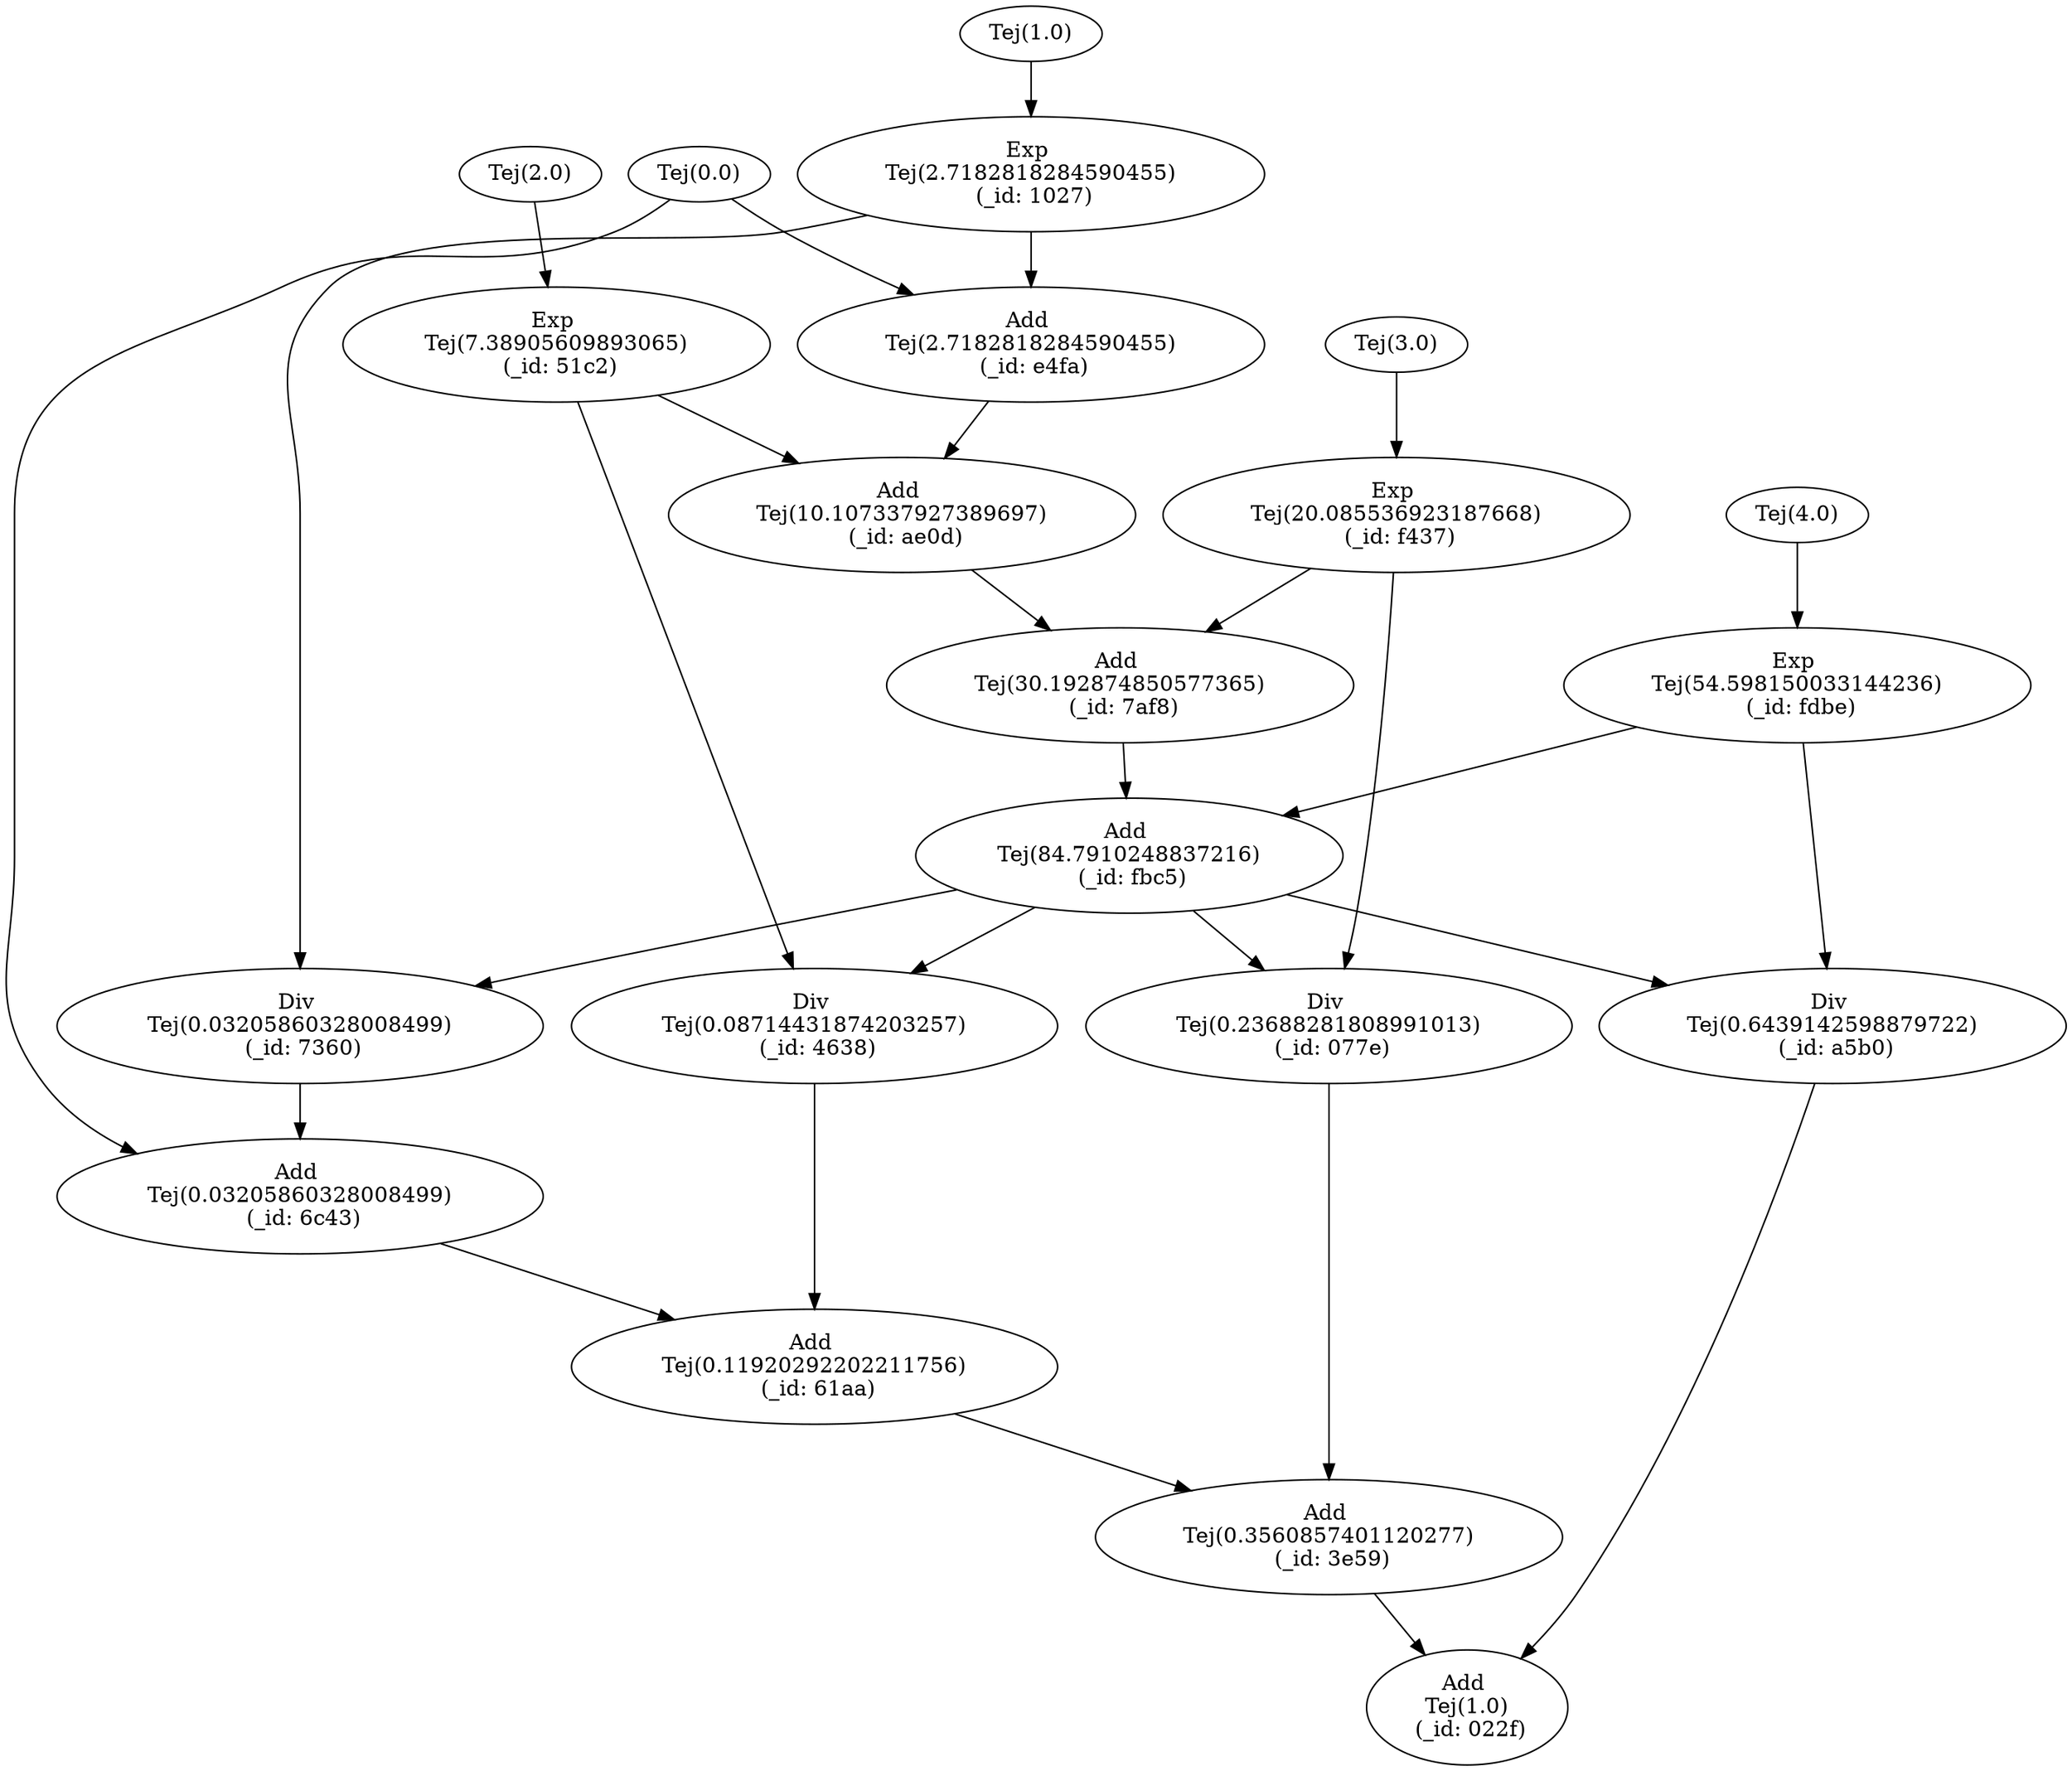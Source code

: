 digraph {
  "Tej(2.0)" -> "Exp 
 Tej(7.38905609893065) 
 (_id: 51c2)";
  "Add 
 Tej(10.107337927389697) 
 (_id: ae0d)" -> "Add 
 Tej(30.192874850577365) 
 (_id: 7af8)";
  "Add 
 Tej(30.192874850577365) 
 (_id: 7af8)" -> "Add 
 Tej(84.7910248837216) 
 (_id: fbc5)";
  "Div 
 Tej(0.03205860328008499) 
 (_id: 7360)" -> "Add 
 Tej(0.03205860328008499) 
 (_id: 6c43)";
  "Add 
 Tej(1.0) 
 (_id: 022f)";
  "Tej(3.0)" -> "Exp 
 Tej(20.085536923187668) 
 (_id: f437)";
  "Div 
 Tej(0.6439142598879722) 
 (_id: a5b0)" -> "Add 
 Tej(1.0) 
 (_id: 022f)";
  "Exp 
 Tej(7.38905609893065) 
 (_id: 51c2)" -> "Add 
 Tej(10.107337927389697) 
 (_id: ae0d)";
  "Exp 
 Tej(7.38905609893065) 
 (_id: 51c2)" -> "Div 
 Tej(0.08714431874203257) 
 (_id: 4638)";
  "Tej(0.0)" -> "Add 
 Tej(0.03205860328008499) 
 (_id: 6c43)";
  "Add 
 Tej(0.11920292202211756) 
 (_id: 61aa)" -> "Add 
 Tej(0.3560857401120277) 
 (_id: 3e59)";
  "Exp 
 Tej(54.598150033144236) 
 (_id: fdbe)" -> "Add 
 Tej(84.7910248837216) 
 (_id: fbc5)";
  "Exp 
 Tej(54.598150033144236) 
 (_id: fdbe)" -> "Div 
 Tej(0.6439142598879722) 
 (_id: a5b0)";
  "Tej(1.0)" -> "Exp 
 Tej(2.7182818284590455) 
 (_id: 1027)";
  "Div 
 Tej(0.23688281808991013) 
 (_id: 077e)" -> "Add 
 Tej(0.3560857401120277) 
 (_id: 3e59)";
  "Exp 
 Tej(2.7182818284590455) 
 (_id: 1027)" -> "Div 
 Tej(0.03205860328008499) 
 (_id: 7360)";
  "Exp 
 Tej(2.7182818284590455) 
 (_id: 1027)" -> "Add 
 Tej(2.7182818284590455) 
 (_id: e4fa)";
  "Add 
 Tej(84.7910248837216) 
 (_id: fbc5)" -> "Div 
 Tej(0.03205860328008499) 
 (_id: 7360)";
  "Add 
 Tej(84.7910248837216) 
 (_id: fbc5)" -> "Div 
 Tej(0.23688281808991013) 
 (_id: 077e)";
  "Add 
 Tej(84.7910248837216) 
 (_id: fbc5)" -> "Div 
 Tej(0.08714431874203257) 
 (_id: 4638)";
  "Add 
 Tej(84.7910248837216) 
 (_id: fbc5)" -> "Div 
 Tej(0.6439142598879722) 
 (_id: a5b0)";
  "Div 
 Tej(0.08714431874203257) 
 (_id: 4638)" -> "Add 
 Tej(0.11920292202211756) 
 (_id: 61aa)";
  "Exp 
 Tej(20.085536923187668) 
 (_id: f437)" -> "Add 
 Tej(30.192874850577365) 
 (_id: 7af8)";
  "Exp 
 Tej(20.085536923187668) 
 (_id: f437)" -> "Div 
 Tej(0.23688281808991013) 
 (_id: 077e)";
  "Add 
 Tej(0.3560857401120277) 
 (_id: 3e59)" -> "Add 
 Tej(1.0) 
 (_id: 022f)";
  "Tej(0.0)" -> "Add 
 Tej(2.7182818284590455) 
 (_id: e4fa)";
  "Add 
 Tej(0.03205860328008499) 
 (_id: 6c43)" -> "Add 
 Tej(0.11920292202211756) 
 (_id: 61aa)";
  "Add 
 Tej(2.7182818284590455) 
 (_id: e4fa)" -> "Add 
 Tej(10.107337927389697) 
 (_id: ae0d)";
  "Tej(4.0)" -> "Exp 
 Tej(54.598150033144236) 
 (_id: fdbe)";
}